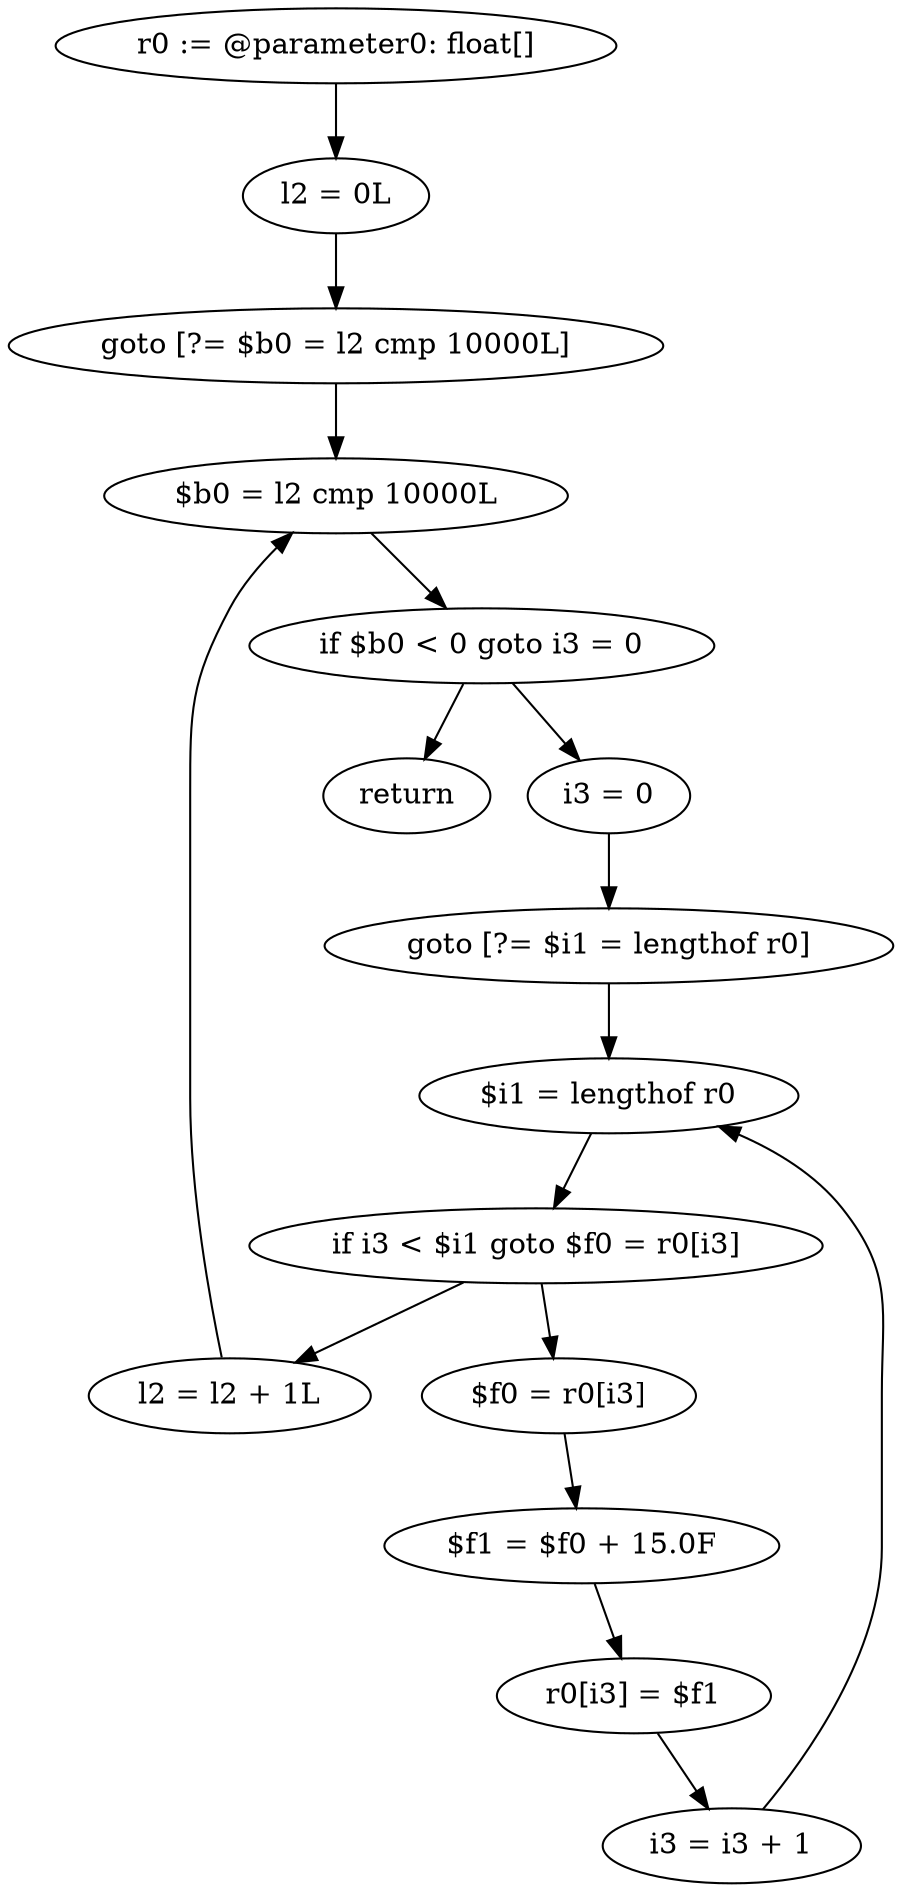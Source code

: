 digraph "unitGraph" {
    "r0 := @parameter0: float[]"
    "l2 = 0L"
    "goto [?= $b0 = l2 cmp 10000L]"
    "i3 = 0"
    "goto [?= $i1 = lengthof r0]"
    "$f0 = r0[i3]"
    "$f1 = $f0 + 15.0F"
    "r0[i3] = $f1"
    "i3 = i3 + 1"
    "$i1 = lengthof r0"
    "if i3 < $i1 goto $f0 = r0[i3]"
    "l2 = l2 + 1L"
    "$b0 = l2 cmp 10000L"
    "if $b0 < 0 goto i3 = 0"
    "return"
    "r0 := @parameter0: float[]"->"l2 = 0L";
    "l2 = 0L"->"goto [?= $b0 = l2 cmp 10000L]";
    "goto [?= $b0 = l2 cmp 10000L]"->"$b0 = l2 cmp 10000L";
    "i3 = 0"->"goto [?= $i1 = lengthof r0]";
    "goto [?= $i1 = lengthof r0]"->"$i1 = lengthof r0";
    "$f0 = r0[i3]"->"$f1 = $f0 + 15.0F";
    "$f1 = $f0 + 15.0F"->"r0[i3] = $f1";
    "r0[i3] = $f1"->"i3 = i3 + 1";
    "i3 = i3 + 1"->"$i1 = lengthof r0";
    "$i1 = lengthof r0"->"if i3 < $i1 goto $f0 = r0[i3]";
    "if i3 < $i1 goto $f0 = r0[i3]"->"l2 = l2 + 1L";
    "if i3 < $i1 goto $f0 = r0[i3]"->"$f0 = r0[i3]";
    "l2 = l2 + 1L"->"$b0 = l2 cmp 10000L";
    "$b0 = l2 cmp 10000L"->"if $b0 < 0 goto i3 = 0";
    "if $b0 < 0 goto i3 = 0"->"return";
    "if $b0 < 0 goto i3 = 0"->"i3 = 0";
}
